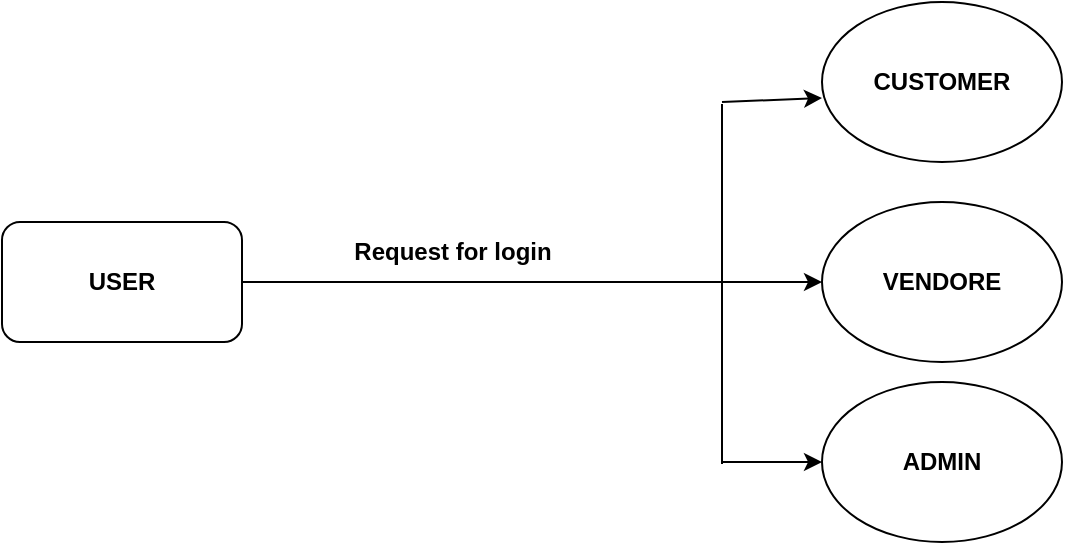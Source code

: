 <mxfile version="20.2.7" type="device"><diagram id="pZeBZ7LEWg0fSNzjdQgO" name="Page-1"><mxGraphModel dx="868" dy="385" grid="1" gridSize="10" guides="1" tooltips="1" connect="1" arrows="1" fold="1" page="1" pageScale="1" pageWidth="2027" pageHeight="969" math="0" shadow="0"><root><mxCell id="0"/><mxCell id="1" parent="0"/><mxCell id="9WfrnlL0TMmSH8r_Mu8d-1" value="USER" style="rounded=1;whiteSpace=wrap;html=1;fontStyle=1" vertex="1" parent="1"><mxGeometry x="110" y="150" width="120" height="60" as="geometry"/></mxCell><mxCell id="9WfrnlL0TMmSH8r_Mu8d-2" value="CUSTOMER" style="ellipse;whiteSpace=wrap;html=1;fontStyle=1" vertex="1" parent="1"><mxGeometry x="520" y="40" width="120" height="80" as="geometry"/></mxCell><mxCell id="9WfrnlL0TMmSH8r_Mu8d-3" value="VENDORE" style="ellipse;whiteSpace=wrap;html=1;fontStyle=1" vertex="1" parent="1"><mxGeometry x="520" y="140" width="120" height="80" as="geometry"/></mxCell><mxCell id="9WfrnlL0TMmSH8r_Mu8d-4" value="ADMIN" style="ellipse;whiteSpace=wrap;html=1;fontStyle=1" vertex="1" parent="1"><mxGeometry x="520" y="230" width="120" height="80" as="geometry"/></mxCell><mxCell id="9WfrnlL0TMmSH8r_Mu8d-5" value="" style="endArrow=classic;html=1;rounded=0;entryX=0;entryY=0.6;entryDx=0;entryDy=0;entryPerimeter=0;fontStyle=1" edge="1" parent="1" target="9WfrnlL0TMmSH8r_Mu8d-2"><mxGeometry width="50" height="50" relative="1" as="geometry"><mxPoint x="470" y="90" as="sourcePoint"/><mxPoint x="470" y="180" as="targetPoint"/></mxGeometry></mxCell><mxCell id="9WfrnlL0TMmSH8r_Mu8d-6" value="" style="endArrow=classic;html=1;rounded=0;entryX=0;entryY=0.5;entryDx=0;entryDy=0;fontStyle=1" edge="1" parent="1" target="9WfrnlL0TMmSH8r_Mu8d-3"><mxGeometry width="50" height="50" relative="1" as="geometry"><mxPoint x="470" y="180" as="sourcePoint"/><mxPoint x="530" y="98" as="targetPoint"/></mxGeometry></mxCell><mxCell id="9WfrnlL0TMmSH8r_Mu8d-7" value="" style="endArrow=classic;html=1;rounded=0;entryX=0;entryY=0.5;entryDx=0;entryDy=0;fontStyle=1" edge="1" parent="1" target="9WfrnlL0TMmSH8r_Mu8d-4"><mxGeometry width="50" height="50" relative="1" as="geometry"><mxPoint x="470" y="270" as="sourcePoint"/><mxPoint x="540" y="108" as="targetPoint"/></mxGeometry></mxCell><mxCell id="9WfrnlL0TMmSH8r_Mu8d-9" value="" style="endArrow=none;html=1;rounded=0;fontStyle=1" edge="1" parent="1"><mxGeometry width="50" height="50" relative="1" as="geometry"><mxPoint x="470" y="271" as="sourcePoint"/><mxPoint x="470" y="91" as="targetPoint"/></mxGeometry></mxCell><mxCell id="9WfrnlL0TMmSH8r_Mu8d-11" value="" style="endArrow=none;html=1;rounded=0;exitX=1;exitY=0.5;exitDx=0;exitDy=0;fontStyle=1" edge="1" parent="1" source="9WfrnlL0TMmSH8r_Mu8d-1"><mxGeometry width="50" height="50" relative="1" as="geometry"><mxPoint x="420" y="230" as="sourcePoint"/><mxPoint x="470" y="180" as="targetPoint"/></mxGeometry></mxCell><mxCell id="9WfrnlL0TMmSH8r_Mu8d-12" value="Request for login" style="text;html=1;align=center;verticalAlign=middle;resizable=0;points=[];autosize=1;strokeColor=none;fillColor=none;fontStyle=1" vertex="1" parent="1"><mxGeometry x="275" y="150" width="120" height="30" as="geometry"/></mxCell></root></mxGraphModel></diagram></mxfile>